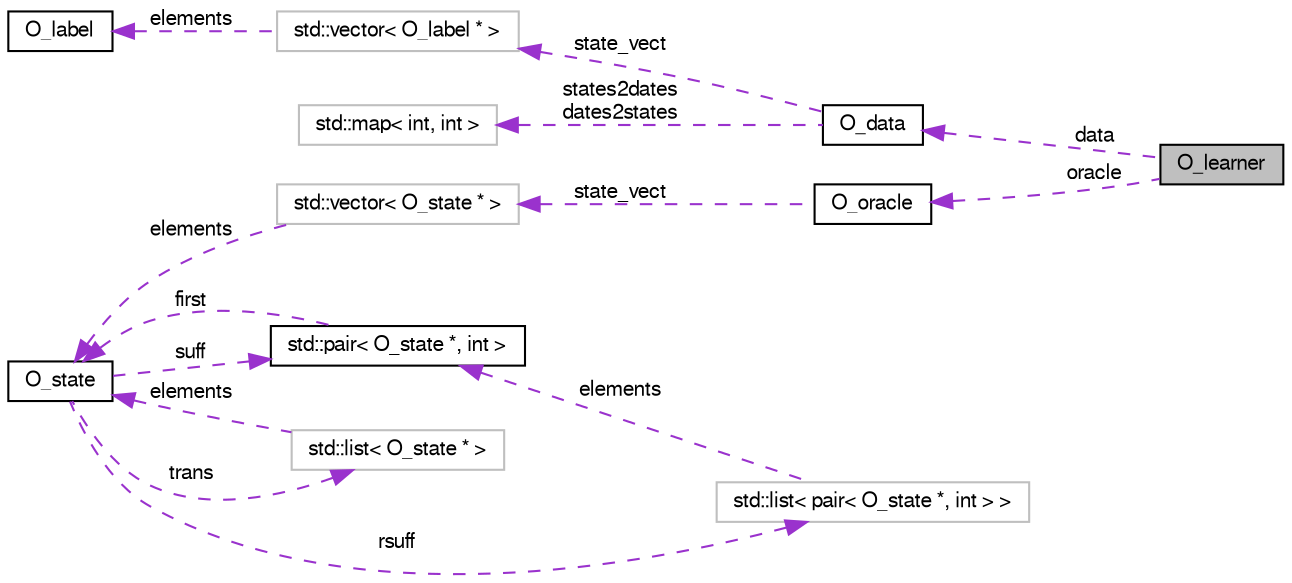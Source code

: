 digraph G
{
  bgcolor="transparent";
  edge [fontname="FreeSans",fontsize="10",labelfontname="FreeSans",labelfontsize="10"];
  node [fontname="FreeSans",fontsize="10",shape=record];
  rankdir=LR;
  Node1 [label="O_learner",height=0.2,width=0.4,color="black", fillcolor="grey75", style="filled" fontcolor="black"];
  Node2 -> Node1 [dir=back,color="darkorchid3",fontsize="10",style="dashed",label="data",fontname="FreeSans"];
  Node2 [label="O_data",height=0.2,width=0.4,color="black",URL="$class_o__data.html",tooltip="Data sequence class."];
  Node3 -> Node2 [dir=back,color="darkorchid3",fontsize="10",style="dashed",label="state_vect",fontname="FreeSans"];
  Node3 [label="std::vector\< O_label * \>",height=0.2,width=0.4,color="grey75"];
  Node4 -> Node3 [dir=back,color="darkorchid3",fontsize="10",style="dashed",label="elements",fontname="FreeSans"];
  Node4 [label="O_label",height=0.2,width=0.4,color="black",URL="$class_o__label.html",tooltip="Generic state of a data sequence."];
  Node5 -> Node2 [dir=back,color="darkorchid3",fontsize="10",style="dashed",label="states2dates\ndates2states",fontname="FreeSans"];
  Node5 [label="std::map\< int, int \>",height=0.2,width=0.4,color="grey75"];
  Node6 -> Node1 [dir=back,color="darkorchid3",fontsize="10",style="dashed",label="oracle",fontname="FreeSans"];
  Node6 [label="O_oracle",height=0.2,width=0.4,color="black",URL="$class_o__oracle.html",tooltip="Factor Oracle (FO) class."];
  Node7 -> Node6 [dir=back,color="darkorchid3",fontsize="10",style="dashed",label="state_vect",fontname="FreeSans"];
  Node7 [label="std::vector\< O_state * \>",height=0.2,width=0.4,color="grey75"];
  Node8 -> Node7 [dir=back,color="darkorchid3",fontsize="10",style="dashed",label="elements",fontname="FreeSans"];
  Node8 [label="O_state",height=0.2,width=0.4,color="black",URL="$class_o__state.html",tooltip="Factor Oracle state class."];
  Node9 -> Node8 [dir=back,color="darkorchid3",fontsize="10",style="dashed",label="rsuff",fontname="FreeSans"];
  Node9 [label="std::list\< pair\< O_state *, int \> \>",height=0.2,width=0.4,color="grey75"];
  Node10 -> Node9 [dir=back,color="darkorchid3",fontsize="10",style="dashed",label="elements",fontname="FreeSans"];
  Node10 [label="std::pair\< O_state *, int \>",height=0.2,width=0.4,color="black",URL="$structstd_1_1pair.html"];
  Node8 -> Node10 [dir=back,color="darkorchid3",fontsize="10",style="dashed",label="first",fontname="FreeSans"];
  Node10 -> Node8 [dir=back,color="darkorchid3",fontsize="10",style="dashed",label="suff",fontname="FreeSans"];
  Node11 -> Node8 [dir=back,color="darkorchid3",fontsize="10",style="dashed",label="trans",fontname="FreeSans"];
  Node11 [label="std::list\< O_state * \>",height=0.2,width=0.4,color="grey75"];
  Node8 -> Node11 [dir=back,color="darkorchid3",fontsize="10",style="dashed",label="elements",fontname="FreeSans"];
}
